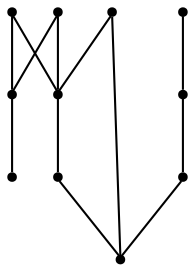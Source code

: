 graph {
  node [shape=point,comment="{\"directed\":false,\"doi\":\"10.1007/978-3-642-11805-0_9\",\"figure\":\"4 (1)\"}"]

  v0 [pos="896.6449073081792,1144.126800007465"]
  v1 [pos="899.2572472683219,1479.4611486513747"]
  v2 [pos="825.6754476325457,1376.8593586567015"]
  v3 [pos="797.2793415335722,1284.121383692213"]
  v4 [pos="750.4174315164255,1144.126800007465"]
  v5 [pos="740.0013478656147,1480.724145394317"]
  v6 [pos="737.7976115204567,1345.4333945786652"]
  v7 [pos="725.1402842322061,1284.121383692213"]
  v8 [pos="669.0506577425224,1398.1253795529196"]
  v9 [pos="600.7290093000545,1480.7074818256467"]
  v10 [pos="604.734081871565,1144.126800007465"]

  v9 -- v5 [id="-2",pos="600.7290093000545,1480.7074818256467 740.0013478656147,1480.724145394317 740.0013478656147,1480.724145394317 740.0013478656147,1480.724145394317"]
  v5 -- v1 [id="-3",pos="740.0013478656147,1480.724145394317 899.2572472683219,1479.4611486513747 899.2572472683219,1479.4611486513747 899.2572472683219,1479.4611486513747"]
  v7 -- v3 [id="-8",pos="725.1402842322061,1284.121383692213 797.2793415335722,1284.121383692213 797.2793415335722,1284.121383692213 797.2793415335722,1284.121383692213"]
  v10 -- v4 [id="-11",pos="604.734081871565,1144.126800007465 750.4174315164255,1144.126800007465 750.4174315164255,1144.126800007465 750.4174315164255,1144.126800007465"]
  v4 -- v0 [id="-12",pos="750.4174315164255,1144.126800007465 896.6449073081792,1144.126800007465 896.6449073081792,1144.126800007465 896.6449073081792,1144.126800007465"]
  v10 -- v7 [id="-15",pos="604.734081871565,1144.126800007465 615.916376832474,1182.4709435455065 634.1257059496502,1216.516649583548 667.3379519795262,1238.1037303829976 688.1033760248229,1251.5961328932071 714.8816103203352,1262.1582913737648 725.1402842322061,1284.121383692213"]
  v8 -- v4 [id="-18",pos="669.0506577425224,1398.1253795529196 645.7760626504587,1369.6266066369926 639.0752687676008,1334.8470675633953 644.9254519795262,1302.5813105055117 647.1520935413449,1290.3227752937753 652.4768565333167,1279.2853870990843 657.1178351823673,1268.7606262459237 665.4323652045671,1249.9287584036829 684.2213235544604,1237.7868681726372 699.7495334359102,1224.8405473441126 724.9515706971633,1203.812014102147 741.426338657113,1177.1398735992175 750.4174315164255,1144.126800007465"]
  v8 -- v7 [id="-19",pos="669.0506577425224,1398.1253795529196 668.8890805266624,1386.0698600327669 670.694584229935,1372.9944283477525 673.1839359017305,1359.4977009418576 675.585738745401,1346.4388056226994 680.0640267305596,1331.3459373032747 686.7898891005404,1319.541516138502 691.0972787191702,1311.97218547222 695.5547611325286,1305.8992687130758 702.685027827773,1298.8466358783812 708.3017050809638,1293.27362617934 713.9433871956759,1289.055580857962 725.1402842322061,1284.121383692213"]
  v6 -- v7 [id="-20",pos="737.7976115204567,1345.4333945786652 737.7861270993254,1336.7853840473265 738.4241010089253,1328.6324468691482 736.8062292054642,1320.1877064350217 734.058366713413,1305.8949438173904 730.8642978756926,1296.3956920529195 725.1402842322061,1284.121383692213"]
  v6 -- v2 [id="-24",pos="737.7976115204567,1345.4333945786652 746.2674198239348,1345.9679008042513 756.4541968057322,1346.9516873698585 766.9661642385083,1348.298001956151 777.136207687023,1349.6066645094181 788.8949824133584,1352.0367470733386 798.089327257733,1355.6839061642477 803.9853845285814,1358.0264731919465 808.7139120057572,1360.4440898800678 814.2096369898596,1364.316143546616 818.5461671341296,1367.36723024983 821.8319840896961,1370.4310372344714 825.6754476325457,1376.8593586567015"]
  v3 -- v2 [id="-25",pos="797.2793415335722,1284.121383692213 802.8345246425895,1288.080189678097 805.632396857683,1291.4648021603414 808.421997744538,1295.932928214585 811.9579905665198,1301.5934534498479 814.1679622206576,1306.4660844534876 816.3070549543513,1312.5390012126318 819.6428180073582,1322.009250735448 821.8653239050576,1334.1176866263393 823.0578585602516,1344.5966544663606 824.2921316102493,1355.4213595555827 825.1886163401049,1365.9125388657746 825.6754476325457,1376.8593586567015"]
  v1 -- v2 [id="-26",pos="899.2572472683219,1479.4611486513747 869.4757255021915,1468.9458008064705 847.4635577889376,1443.0406932736225 834.6123314790947,1410.3078474817191 830.325811057867,1399.3790904904195 827.2234903379928,1387.9539881178166 825.6754476325457,1376.8593586567015"]
}